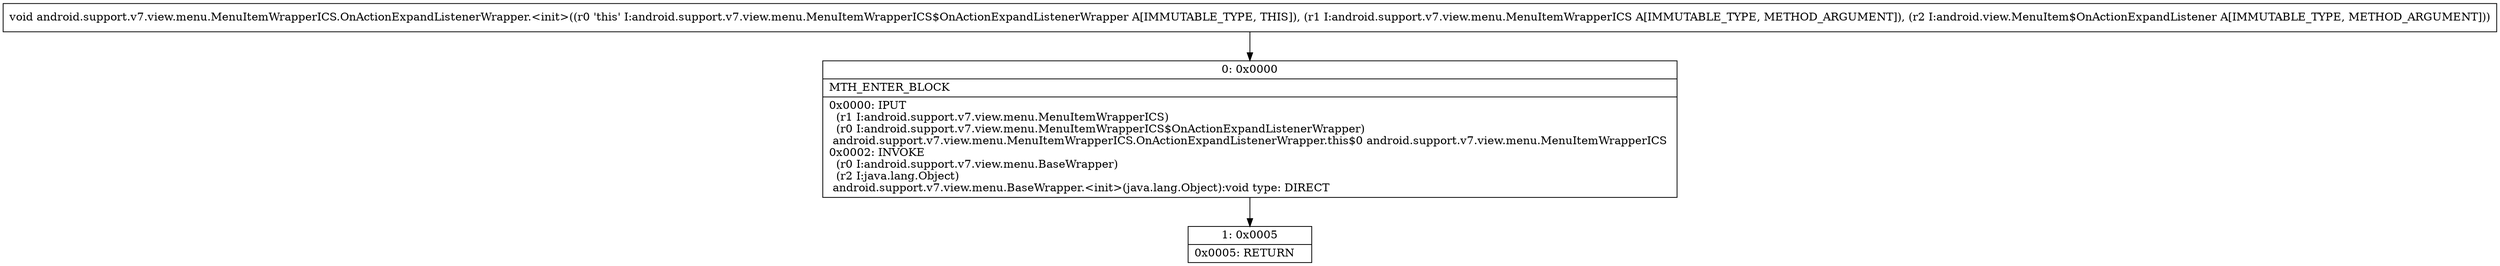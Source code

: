 digraph "CFG forandroid.support.v7.view.menu.MenuItemWrapperICS.OnActionExpandListenerWrapper.\<init\>(Landroid\/support\/v7\/view\/menu\/MenuItemWrapperICS;Landroid\/view\/MenuItem$OnActionExpandListener;)V" {
Node_0 [shape=record,label="{0\:\ 0x0000|MTH_ENTER_BLOCK\l|0x0000: IPUT  \l  (r1 I:android.support.v7.view.menu.MenuItemWrapperICS)\l  (r0 I:android.support.v7.view.menu.MenuItemWrapperICS$OnActionExpandListenerWrapper)\l android.support.v7.view.menu.MenuItemWrapperICS.OnActionExpandListenerWrapper.this$0 android.support.v7.view.menu.MenuItemWrapperICS \l0x0002: INVOKE  \l  (r0 I:android.support.v7.view.menu.BaseWrapper)\l  (r2 I:java.lang.Object)\l android.support.v7.view.menu.BaseWrapper.\<init\>(java.lang.Object):void type: DIRECT \l}"];
Node_1 [shape=record,label="{1\:\ 0x0005|0x0005: RETURN   \l}"];
MethodNode[shape=record,label="{void android.support.v7.view.menu.MenuItemWrapperICS.OnActionExpandListenerWrapper.\<init\>((r0 'this' I:android.support.v7.view.menu.MenuItemWrapperICS$OnActionExpandListenerWrapper A[IMMUTABLE_TYPE, THIS]), (r1 I:android.support.v7.view.menu.MenuItemWrapperICS A[IMMUTABLE_TYPE, METHOD_ARGUMENT]), (r2 I:android.view.MenuItem$OnActionExpandListener A[IMMUTABLE_TYPE, METHOD_ARGUMENT])) }"];
MethodNode -> Node_0;
Node_0 -> Node_1;
}


